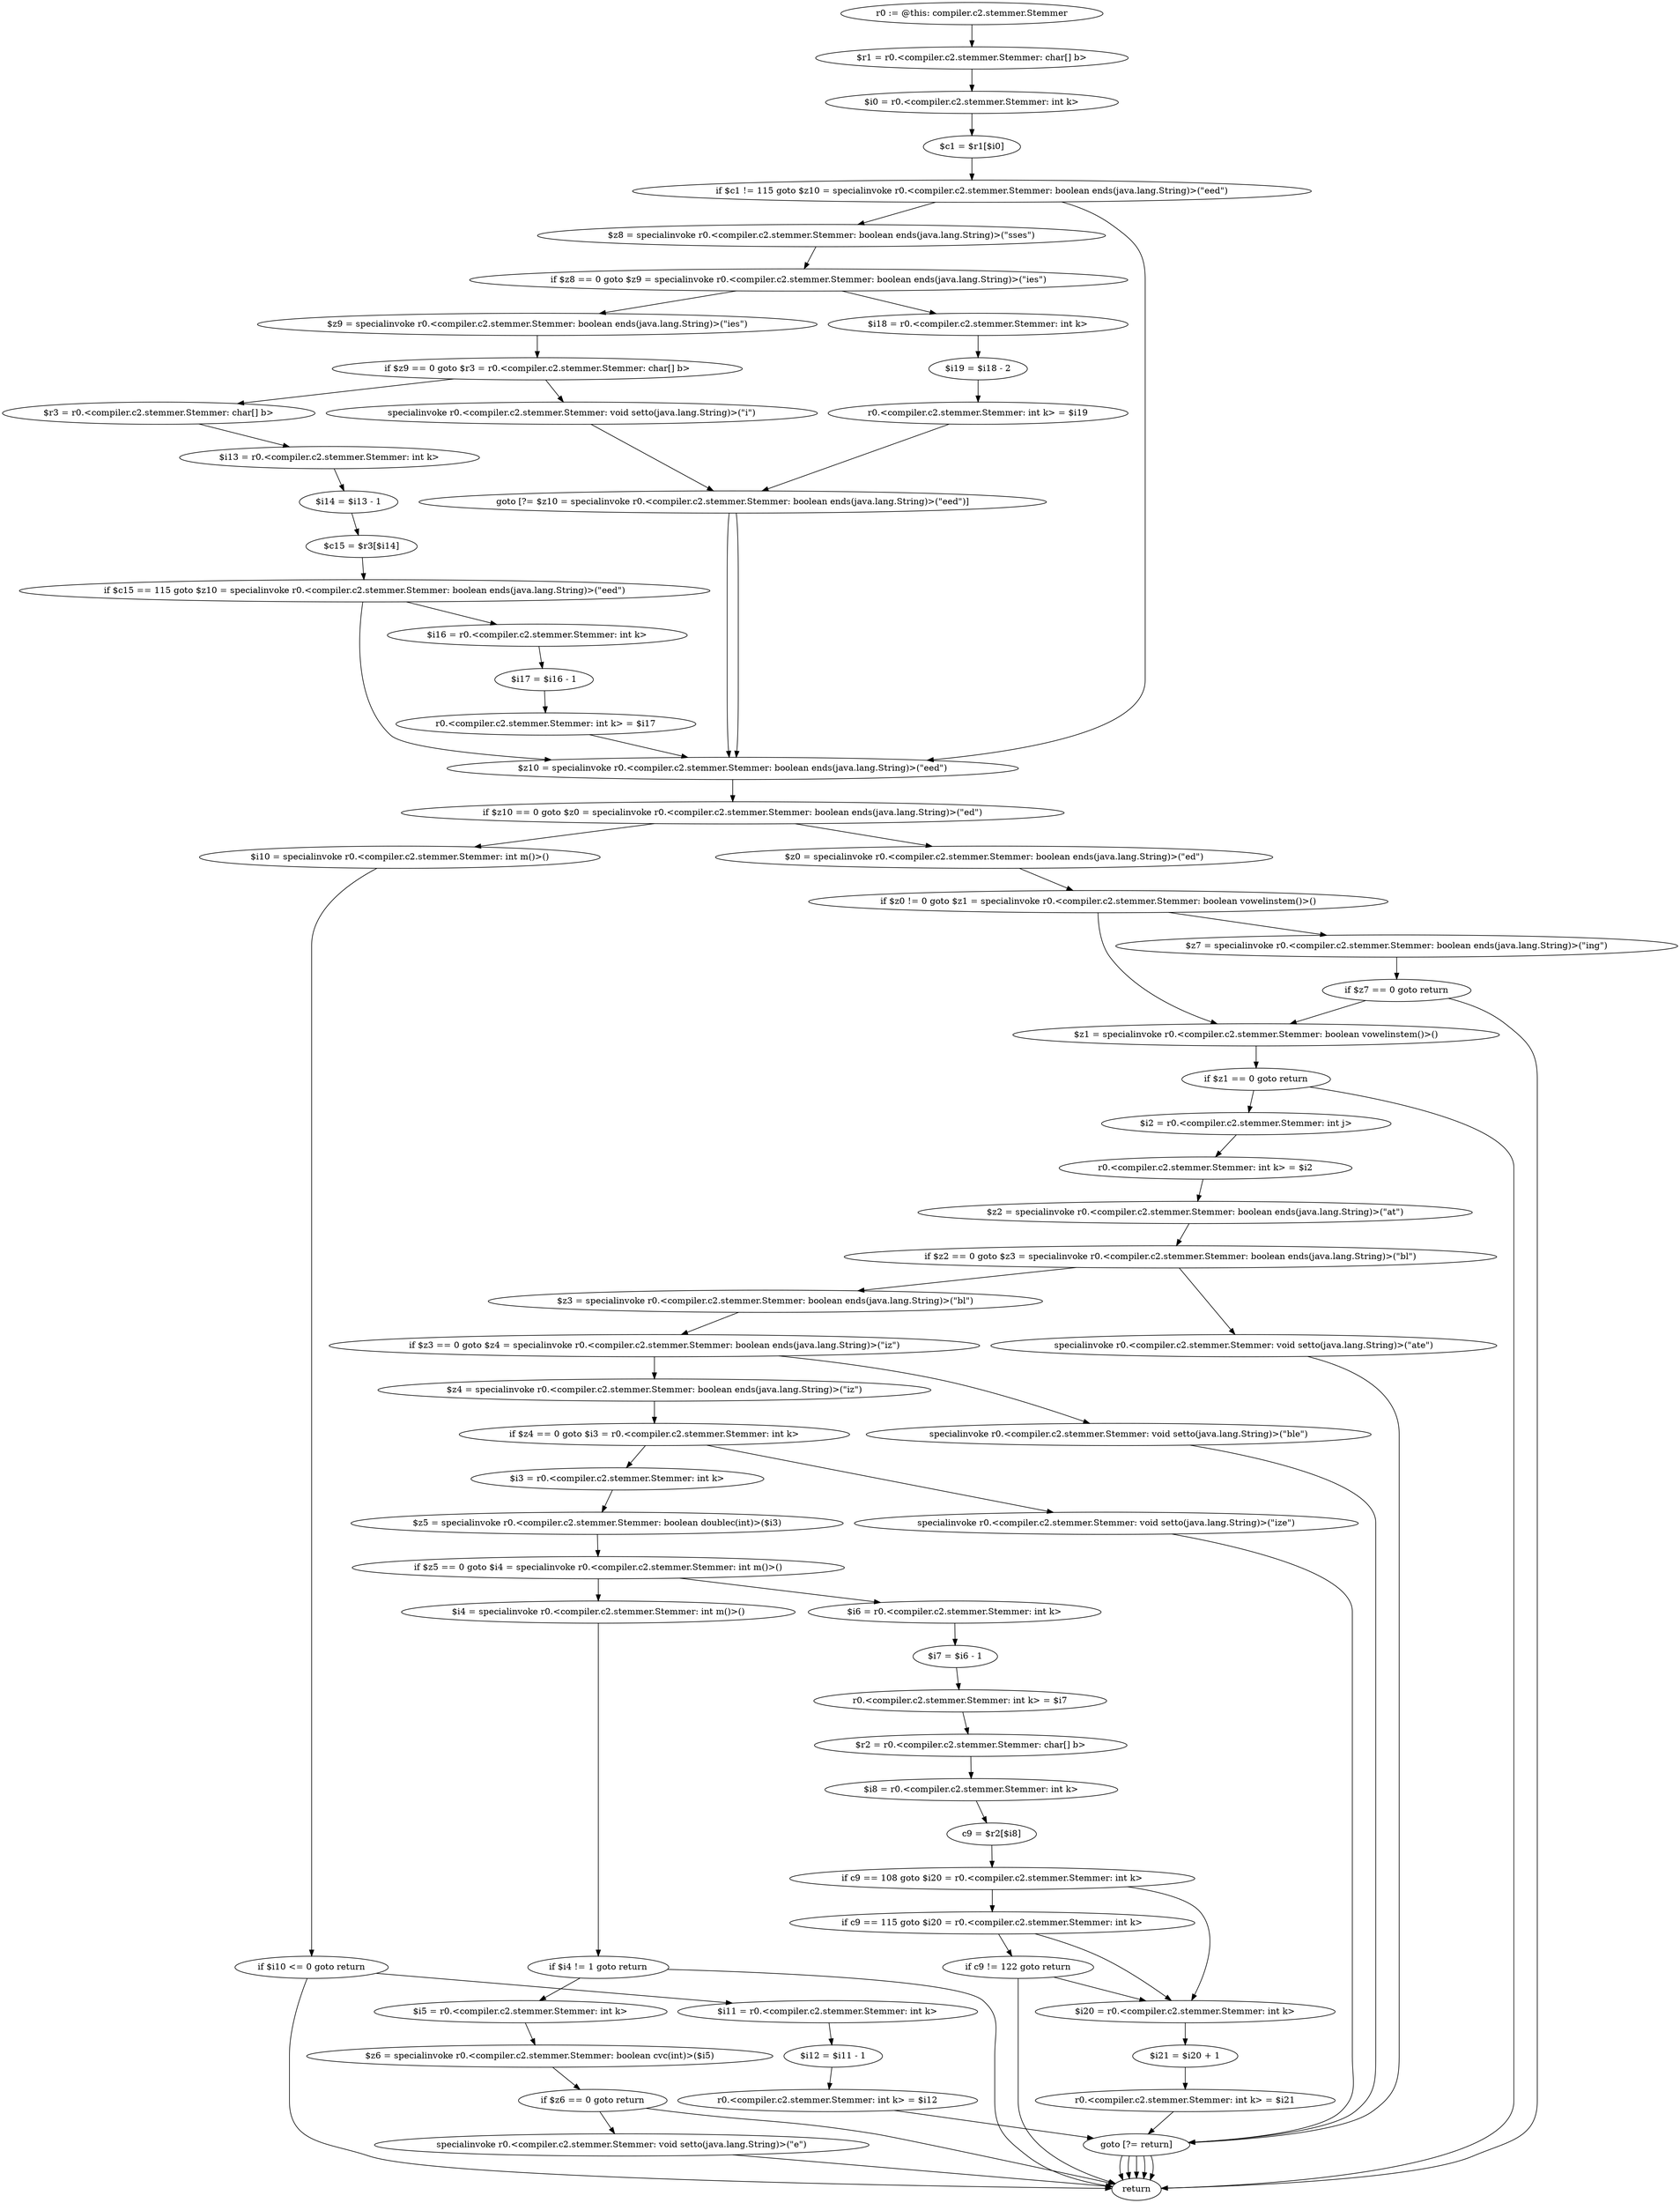 digraph "unitGraph" {
    "r0 := @this: compiler.c2.stemmer.Stemmer"
    "$r1 = r0.<compiler.c2.stemmer.Stemmer: char[] b>"
    "$i0 = r0.<compiler.c2.stemmer.Stemmer: int k>"
    "$c1 = $r1[$i0]"
    "if $c1 != 115 goto $z10 = specialinvoke r0.<compiler.c2.stemmer.Stemmer: boolean ends(java.lang.String)>(\"eed\")"
    "$z8 = specialinvoke r0.<compiler.c2.stemmer.Stemmer: boolean ends(java.lang.String)>(\"sses\")"
    "if $z8 == 0 goto $z9 = specialinvoke r0.<compiler.c2.stemmer.Stemmer: boolean ends(java.lang.String)>(\"ies\")"
    "$i18 = r0.<compiler.c2.stemmer.Stemmer: int k>"
    "$i19 = $i18 - 2"
    "r0.<compiler.c2.stemmer.Stemmer: int k> = $i19"
    "goto [?= $z10 = specialinvoke r0.<compiler.c2.stemmer.Stemmer: boolean ends(java.lang.String)>(\"eed\")]"
    "$z9 = specialinvoke r0.<compiler.c2.stemmer.Stemmer: boolean ends(java.lang.String)>(\"ies\")"
    "if $z9 == 0 goto $r3 = r0.<compiler.c2.stemmer.Stemmer: char[] b>"
    "specialinvoke r0.<compiler.c2.stemmer.Stemmer: void setto(java.lang.String)>(\"i\")"
    "$r3 = r0.<compiler.c2.stemmer.Stemmer: char[] b>"
    "$i13 = r0.<compiler.c2.stemmer.Stemmer: int k>"
    "$i14 = $i13 - 1"
    "$c15 = $r3[$i14]"
    "if $c15 == 115 goto $z10 = specialinvoke r0.<compiler.c2.stemmer.Stemmer: boolean ends(java.lang.String)>(\"eed\")"
    "$i16 = r0.<compiler.c2.stemmer.Stemmer: int k>"
    "$i17 = $i16 - 1"
    "r0.<compiler.c2.stemmer.Stemmer: int k> = $i17"
    "$z10 = specialinvoke r0.<compiler.c2.stemmer.Stemmer: boolean ends(java.lang.String)>(\"eed\")"
    "if $z10 == 0 goto $z0 = specialinvoke r0.<compiler.c2.stemmer.Stemmer: boolean ends(java.lang.String)>(\"ed\")"
    "$i10 = specialinvoke r0.<compiler.c2.stemmer.Stemmer: int m()>()"
    "if $i10 <= 0 goto return"
    "$i11 = r0.<compiler.c2.stemmer.Stemmer: int k>"
    "$i12 = $i11 - 1"
    "r0.<compiler.c2.stemmer.Stemmer: int k> = $i12"
    "goto [?= return]"
    "$z0 = specialinvoke r0.<compiler.c2.stemmer.Stemmer: boolean ends(java.lang.String)>(\"ed\")"
    "if $z0 != 0 goto $z1 = specialinvoke r0.<compiler.c2.stemmer.Stemmer: boolean vowelinstem()>()"
    "$z7 = specialinvoke r0.<compiler.c2.stemmer.Stemmer: boolean ends(java.lang.String)>(\"ing\")"
    "if $z7 == 0 goto return"
    "$z1 = specialinvoke r0.<compiler.c2.stemmer.Stemmer: boolean vowelinstem()>()"
    "if $z1 == 0 goto return"
    "$i2 = r0.<compiler.c2.stemmer.Stemmer: int j>"
    "r0.<compiler.c2.stemmer.Stemmer: int k> = $i2"
    "$z2 = specialinvoke r0.<compiler.c2.stemmer.Stemmer: boolean ends(java.lang.String)>(\"at\")"
    "if $z2 == 0 goto $z3 = specialinvoke r0.<compiler.c2.stemmer.Stemmer: boolean ends(java.lang.String)>(\"bl\")"
    "specialinvoke r0.<compiler.c2.stemmer.Stemmer: void setto(java.lang.String)>(\"ate\")"
    "$z3 = specialinvoke r0.<compiler.c2.stemmer.Stemmer: boolean ends(java.lang.String)>(\"bl\")"
    "if $z3 == 0 goto $z4 = specialinvoke r0.<compiler.c2.stemmer.Stemmer: boolean ends(java.lang.String)>(\"iz\")"
    "specialinvoke r0.<compiler.c2.stemmer.Stemmer: void setto(java.lang.String)>(\"ble\")"
    "$z4 = specialinvoke r0.<compiler.c2.stemmer.Stemmer: boolean ends(java.lang.String)>(\"iz\")"
    "if $z4 == 0 goto $i3 = r0.<compiler.c2.stemmer.Stemmer: int k>"
    "specialinvoke r0.<compiler.c2.stemmer.Stemmer: void setto(java.lang.String)>(\"ize\")"
    "$i3 = r0.<compiler.c2.stemmer.Stemmer: int k>"
    "$z5 = specialinvoke r0.<compiler.c2.stemmer.Stemmer: boolean doublec(int)>($i3)"
    "if $z5 == 0 goto $i4 = specialinvoke r0.<compiler.c2.stemmer.Stemmer: int m()>()"
    "$i6 = r0.<compiler.c2.stemmer.Stemmer: int k>"
    "$i7 = $i6 - 1"
    "r0.<compiler.c2.stemmer.Stemmer: int k> = $i7"
    "$r2 = r0.<compiler.c2.stemmer.Stemmer: char[] b>"
    "$i8 = r0.<compiler.c2.stemmer.Stemmer: int k>"
    "c9 = $r2[$i8]"
    "if c9 == 108 goto $i20 = r0.<compiler.c2.stemmer.Stemmer: int k>"
    "if c9 == 115 goto $i20 = r0.<compiler.c2.stemmer.Stemmer: int k>"
    "if c9 != 122 goto return"
    "$i20 = r0.<compiler.c2.stemmer.Stemmer: int k>"
    "$i21 = $i20 + 1"
    "r0.<compiler.c2.stemmer.Stemmer: int k> = $i21"
    "$i4 = specialinvoke r0.<compiler.c2.stemmer.Stemmer: int m()>()"
    "if $i4 != 1 goto return"
    "$i5 = r0.<compiler.c2.stemmer.Stemmer: int k>"
    "$z6 = specialinvoke r0.<compiler.c2.stemmer.Stemmer: boolean cvc(int)>($i5)"
    "if $z6 == 0 goto return"
    "specialinvoke r0.<compiler.c2.stemmer.Stemmer: void setto(java.lang.String)>(\"e\")"
    "return"
    "r0 := @this: compiler.c2.stemmer.Stemmer"->"$r1 = r0.<compiler.c2.stemmer.Stemmer: char[] b>";
    "$r1 = r0.<compiler.c2.stemmer.Stemmer: char[] b>"->"$i0 = r0.<compiler.c2.stemmer.Stemmer: int k>";
    "$i0 = r0.<compiler.c2.stemmer.Stemmer: int k>"->"$c1 = $r1[$i0]";
    "$c1 = $r1[$i0]"->"if $c1 != 115 goto $z10 = specialinvoke r0.<compiler.c2.stemmer.Stemmer: boolean ends(java.lang.String)>(\"eed\")";
    "if $c1 != 115 goto $z10 = specialinvoke r0.<compiler.c2.stemmer.Stemmer: boolean ends(java.lang.String)>(\"eed\")"->"$z8 = specialinvoke r0.<compiler.c2.stemmer.Stemmer: boolean ends(java.lang.String)>(\"sses\")";
    "if $c1 != 115 goto $z10 = specialinvoke r0.<compiler.c2.stemmer.Stemmer: boolean ends(java.lang.String)>(\"eed\")"->"$z10 = specialinvoke r0.<compiler.c2.stemmer.Stemmer: boolean ends(java.lang.String)>(\"eed\")";
    "$z8 = specialinvoke r0.<compiler.c2.stemmer.Stemmer: boolean ends(java.lang.String)>(\"sses\")"->"if $z8 == 0 goto $z9 = specialinvoke r0.<compiler.c2.stemmer.Stemmer: boolean ends(java.lang.String)>(\"ies\")";
    "if $z8 == 0 goto $z9 = specialinvoke r0.<compiler.c2.stemmer.Stemmer: boolean ends(java.lang.String)>(\"ies\")"->"$i18 = r0.<compiler.c2.stemmer.Stemmer: int k>";
    "if $z8 == 0 goto $z9 = specialinvoke r0.<compiler.c2.stemmer.Stemmer: boolean ends(java.lang.String)>(\"ies\")"->"$z9 = specialinvoke r0.<compiler.c2.stemmer.Stemmer: boolean ends(java.lang.String)>(\"ies\")";
    "$i18 = r0.<compiler.c2.stemmer.Stemmer: int k>"->"$i19 = $i18 - 2";
    "$i19 = $i18 - 2"->"r0.<compiler.c2.stemmer.Stemmer: int k> = $i19";
    "r0.<compiler.c2.stemmer.Stemmer: int k> = $i19"->"goto [?= $z10 = specialinvoke r0.<compiler.c2.stemmer.Stemmer: boolean ends(java.lang.String)>(\"eed\")]";
    "goto [?= $z10 = specialinvoke r0.<compiler.c2.stemmer.Stemmer: boolean ends(java.lang.String)>(\"eed\")]"->"$z10 = specialinvoke r0.<compiler.c2.stemmer.Stemmer: boolean ends(java.lang.String)>(\"eed\")";
    "$z9 = specialinvoke r0.<compiler.c2.stemmer.Stemmer: boolean ends(java.lang.String)>(\"ies\")"->"if $z9 == 0 goto $r3 = r0.<compiler.c2.stemmer.Stemmer: char[] b>";
    "if $z9 == 0 goto $r3 = r0.<compiler.c2.stemmer.Stemmer: char[] b>"->"specialinvoke r0.<compiler.c2.stemmer.Stemmer: void setto(java.lang.String)>(\"i\")";
    "if $z9 == 0 goto $r3 = r0.<compiler.c2.stemmer.Stemmer: char[] b>"->"$r3 = r0.<compiler.c2.stemmer.Stemmer: char[] b>";
    "specialinvoke r0.<compiler.c2.stemmer.Stemmer: void setto(java.lang.String)>(\"i\")"->"goto [?= $z10 = specialinvoke r0.<compiler.c2.stemmer.Stemmer: boolean ends(java.lang.String)>(\"eed\")]";
    "goto [?= $z10 = specialinvoke r0.<compiler.c2.stemmer.Stemmer: boolean ends(java.lang.String)>(\"eed\")]"->"$z10 = specialinvoke r0.<compiler.c2.stemmer.Stemmer: boolean ends(java.lang.String)>(\"eed\")";
    "$r3 = r0.<compiler.c2.stemmer.Stemmer: char[] b>"->"$i13 = r0.<compiler.c2.stemmer.Stemmer: int k>";
    "$i13 = r0.<compiler.c2.stemmer.Stemmer: int k>"->"$i14 = $i13 - 1";
    "$i14 = $i13 - 1"->"$c15 = $r3[$i14]";
    "$c15 = $r3[$i14]"->"if $c15 == 115 goto $z10 = specialinvoke r0.<compiler.c2.stemmer.Stemmer: boolean ends(java.lang.String)>(\"eed\")";
    "if $c15 == 115 goto $z10 = specialinvoke r0.<compiler.c2.stemmer.Stemmer: boolean ends(java.lang.String)>(\"eed\")"->"$i16 = r0.<compiler.c2.stemmer.Stemmer: int k>";
    "if $c15 == 115 goto $z10 = specialinvoke r0.<compiler.c2.stemmer.Stemmer: boolean ends(java.lang.String)>(\"eed\")"->"$z10 = specialinvoke r0.<compiler.c2.stemmer.Stemmer: boolean ends(java.lang.String)>(\"eed\")";
    "$i16 = r0.<compiler.c2.stemmer.Stemmer: int k>"->"$i17 = $i16 - 1";
    "$i17 = $i16 - 1"->"r0.<compiler.c2.stemmer.Stemmer: int k> = $i17";
    "r0.<compiler.c2.stemmer.Stemmer: int k> = $i17"->"$z10 = specialinvoke r0.<compiler.c2.stemmer.Stemmer: boolean ends(java.lang.String)>(\"eed\")";
    "$z10 = specialinvoke r0.<compiler.c2.stemmer.Stemmer: boolean ends(java.lang.String)>(\"eed\")"->"if $z10 == 0 goto $z0 = specialinvoke r0.<compiler.c2.stemmer.Stemmer: boolean ends(java.lang.String)>(\"ed\")";
    "if $z10 == 0 goto $z0 = specialinvoke r0.<compiler.c2.stemmer.Stemmer: boolean ends(java.lang.String)>(\"ed\")"->"$i10 = specialinvoke r0.<compiler.c2.stemmer.Stemmer: int m()>()";
    "if $z10 == 0 goto $z0 = specialinvoke r0.<compiler.c2.stemmer.Stemmer: boolean ends(java.lang.String)>(\"ed\")"->"$z0 = specialinvoke r0.<compiler.c2.stemmer.Stemmer: boolean ends(java.lang.String)>(\"ed\")";
    "$i10 = specialinvoke r0.<compiler.c2.stemmer.Stemmer: int m()>()"->"if $i10 <= 0 goto return";
    "if $i10 <= 0 goto return"->"$i11 = r0.<compiler.c2.stemmer.Stemmer: int k>";
    "if $i10 <= 0 goto return"->"return";
    "$i11 = r0.<compiler.c2.stemmer.Stemmer: int k>"->"$i12 = $i11 - 1";
    "$i12 = $i11 - 1"->"r0.<compiler.c2.stemmer.Stemmer: int k> = $i12";
    "r0.<compiler.c2.stemmer.Stemmer: int k> = $i12"->"goto [?= return]";
    "goto [?= return]"->"return";
    "$z0 = specialinvoke r0.<compiler.c2.stemmer.Stemmer: boolean ends(java.lang.String)>(\"ed\")"->"if $z0 != 0 goto $z1 = specialinvoke r0.<compiler.c2.stemmer.Stemmer: boolean vowelinstem()>()";
    "if $z0 != 0 goto $z1 = specialinvoke r0.<compiler.c2.stemmer.Stemmer: boolean vowelinstem()>()"->"$z7 = specialinvoke r0.<compiler.c2.stemmer.Stemmer: boolean ends(java.lang.String)>(\"ing\")";
    "if $z0 != 0 goto $z1 = specialinvoke r0.<compiler.c2.stemmer.Stemmer: boolean vowelinstem()>()"->"$z1 = specialinvoke r0.<compiler.c2.stemmer.Stemmer: boolean vowelinstem()>()";
    "$z7 = specialinvoke r0.<compiler.c2.stemmer.Stemmer: boolean ends(java.lang.String)>(\"ing\")"->"if $z7 == 0 goto return";
    "if $z7 == 0 goto return"->"$z1 = specialinvoke r0.<compiler.c2.stemmer.Stemmer: boolean vowelinstem()>()";
    "if $z7 == 0 goto return"->"return";
    "$z1 = specialinvoke r0.<compiler.c2.stemmer.Stemmer: boolean vowelinstem()>()"->"if $z1 == 0 goto return";
    "if $z1 == 0 goto return"->"$i2 = r0.<compiler.c2.stemmer.Stemmer: int j>";
    "if $z1 == 0 goto return"->"return";
    "$i2 = r0.<compiler.c2.stemmer.Stemmer: int j>"->"r0.<compiler.c2.stemmer.Stemmer: int k> = $i2";
    "r0.<compiler.c2.stemmer.Stemmer: int k> = $i2"->"$z2 = specialinvoke r0.<compiler.c2.stemmer.Stemmer: boolean ends(java.lang.String)>(\"at\")";
    "$z2 = specialinvoke r0.<compiler.c2.stemmer.Stemmer: boolean ends(java.lang.String)>(\"at\")"->"if $z2 == 0 goto $z3 = specialinvoke r0.<compiler.c2.stemmer.Stemmer: boolean ends(java.lang.String)>(\"bl\")";
    "if $z2 == 0 goto $z3 = specialinvoke r0.<compiler.c2.stemmer.Stemmer: boolean ends(java.lang.String)>(\"bl\")"->"specialinvoke r0.<compiler.c2.stemmer.Stemmer: void setto(java.lang.String)>(\"ate\")";
    "if $z2 == 0 goto $z3 = specialinvoke r0.<compiler.c2.stemmer.Stemmer: boolean ends(java.lang.String)>(\"bl\")"->"$z3 = specialinvoke r0.<compiler.c2.stemmer.Stemmer: boolean ends(java.lang.String)>(\"bl\")";
    "specialinvoke r0.<compiler.c2.stemmer.Stemmer: void setto(java.lang.String)>(\"ate\")"->"goto [?= return]";
    "goto [?= return]"->"return";
    "$z3 = specialinvoke r0.<compiler.c2.stemmer.Stemmer: boolean ends(java.lang.String)>(\"bl\")"->"if $z3 == 0 goto $z4 = specialinvoke r0.<compiler.c2.stemmer.Stemmer: boolean ends(java.lang.String)>(\"iz\")";
    "if $z3 == 0 goto $z4 = specialinvoke r0.<compiler.c2.stemmer.Stemmer: boolean ends(java.lang.String)>(\"iz\")"->"specialinvoke r0.<compiler.c2.stemmer.Stemmer: void setto(java.lang.String)>(\"ble\")";
    "if $z3 == 0 goto $z4 = specialinvoke r0.<compiler.c2.stemmer.Stemmer: boolean ends(java.lang.String)>(\"iz\")"->"$z4 = specialinvoke r0.<compiler.c2.stemmer.Stemmer: boolean ends(java.lang.String)>(\"iz\")";
    "specialinvoke r0.<compiler.c2.stemmer.Stemmer: void setto(java.lang.String)>(\"ble\")"->"goto [?= return]";
    "goto [?= return]"->"return";
    "$z4 = specialinvoke r0.<compiler.c2.stemmer.Stemmer: boolean ends(java.lang.String)>(\"iz\")"->"if $z4 == 0 goto $i3 = r0.<compiler.c2.stemmer.Stemmer: int k>";
    "if $z4 == 0 goto $i3 = r0.<compiler.c2.stemmer.Stemmer: int k>"->"specialinvoke r0.<compiler.c2.stemmer.Stemmer: void setto(java.lang.String)>(\"ize\")";
    "if $z4 == 0 goto $i3 = r0.<compiler.c2.stemmer.Stemmer: int k>"->"$i3 = r0.<compiler.c2.stemmer.Stemmer: int k>";
    "specialinvoke r0.<compiler.c2.stemmer.Stemmer: void setto(java.lang.String)>(\"ize\")"->"goto [?= return]";
    "goto [?= return]"->"return";
    "$i3 = r0.<compiler.c2.stemmer.Stemmer: int k>"->"$z5 = specialinvoke r0.<compiler.c2.stemmer.Stemmer: boolean doublec(int)>($i3)";
    "$z5 = specialinvoke r0.<compiler.c2.stemmer.Stemmer: boolean doublec(int)>($i3)"->"if $z5 == 0 goto $i4 = specialinvoke r0.<compiler.c2.stemmer.Stemmer: int m()>()";
    "if $z5 == 0 goto $i4 = specialinvoke r0.<compiler.c2.stemmer.Stemmer: int m()>()"->"$i6 = r0.<compiler.c2.stemmer.Stemmer: int k>";
    "if $z5 == 0 goto $i4 = specialinvoke r0.<compiler.c2.stemmer.Stemmer: int m()>()"->"$i4 = specialinvoke r0.<compiler.c2.stemmer.Stemmer: int m()>()";
    "$i6 = r0.<compiler.c2.stemmer.Stemmer: int k>"->"$i7 = $i6 - 1";
    "$i7 = $i6 - 1"->"r0.<compiler.c2.stemmer.Stemmer: int k> = $i7";
    "r0.<compiler.c2.stemmer.Stemmer: int k> = $i7"->"$r2 = r0.<compiler.c2.stemmer.Stemmer: char[] b>";
    "$r2 = r0.<compiler.c2.stemmer.Stemmer: char[] b>"->"$i8 = r0.<compiler.c2.stemmer.Stemmer: int k>";
    "$i8 = r0.<compiler.c2.stemmer.Stemmer: int k>"->"c9 = $r2[$i8]";
    "c9 = $r2[$i8]"->"if c9 == 108 goto $i20 = r0.<compiler.c2.stemmer.Stemmer: int k>";
    "if c9 == 108 goto $i20 = r0.<compiler.c2.stemmer.Stemmer: int k>"->"if c9 == 115 goto $i20 = r0.<compiler.c2.stemmer.Stemmer: int k>";
    "if c9 == 108 goto $i20 = r0.<compiler.c2.stemmer.Stemmer: int k>"->"$i20 = r0.<compiler.c2.stemmer.Stemmer: int k>";
    "if c9 == 115 goto $i20 = r0.<compiler.c2.stemmer.Stemmer: int k>"->"if c9 != 122 goto return";
    "if c9 == 115 goto $i20 = r0.<compiler.c2.stemmer.Stemmer: int k>"->"$i20 = r0.<compiler.c2.stemmer.Stemmer: int k>";
    "if c9 != 122 goto return"->"$i20 = r0.<compiler.c2.stemmer.Stemmer: int k>";
    "if c9 != 122 goto return"->"return";
    "$i20 = r0.<compiler.c2.stemmer.Stemmer: int k>"->"$i21 = $i20 + 1";
    "$i21 = $i20 + 1"->"r0.<compiler.c2.stemmer.Stemmer: int k> = $i21";
    "r0.<compiler.c2.stemmer.Stemmer: int k> = $i21"->"goto [?= return]";
    "goto [?= return]"->"return";
    "$i4 = specialinvoke r0.<compiler.c2.stemmer.Stemmer: int m()>()"->"if $i4 != 1 goto return";
    "if $i4 != 1 goto return"->"$i5 = r0.<compiler.c2.stemmer.Stemmer: int k>";
    "if $i4 != 1 goto return"->"return";
    "$i5 = r0.<compiler.c2.stemmer.Stemmer: int k>"->"$z6 = specialinvoke r0.<compiler.c2.stemmer.Stemmer: boolean cvc(int)>($i5)";
    "$z6 = specialinvoke r0.<compiler.c2.stemmer.Stemmer: boolean cvc(int)>($i5)"->"if $z6 == 0 goto return";
    "if $z6 == 0 goto return"->"specialinvoke r0.<compiler.c2.stemmer.Stemmer: void setto(java.lang.String)>(\"e\")";
    "if $z6 == 0 goto return"->"return";
    "specialinvoke r0.<compiler.c2.stemmer.Stemmer: void setto(java.lang.String)>(\"e\")"->"return";
}

